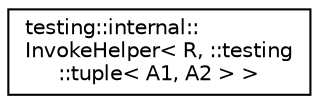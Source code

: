 digraph "クラス階層図"
{
  edge [fontname="Helvetica",fontsize="10",labelfontname="Helvetica",labelfontsize="10"];
  node [fontname="Helvetica",fontsize="10",shape=record];
  rankdir="LR";
  Node0 [label="testing::internal::\lInvokeHelper\< R, ::testing\l::tuple\< A1, A2 \> \>",height=0.2,width=0.4,color="black", fillcolor="white", style="filled",URL="$df/dc7/classtesting_1_1internal_1_1_invoke_helper_3_01_r_00_01_1_1testing_1_1tuple_3_01_a1_00_01_a2_01_4_01_4.html"];
}
